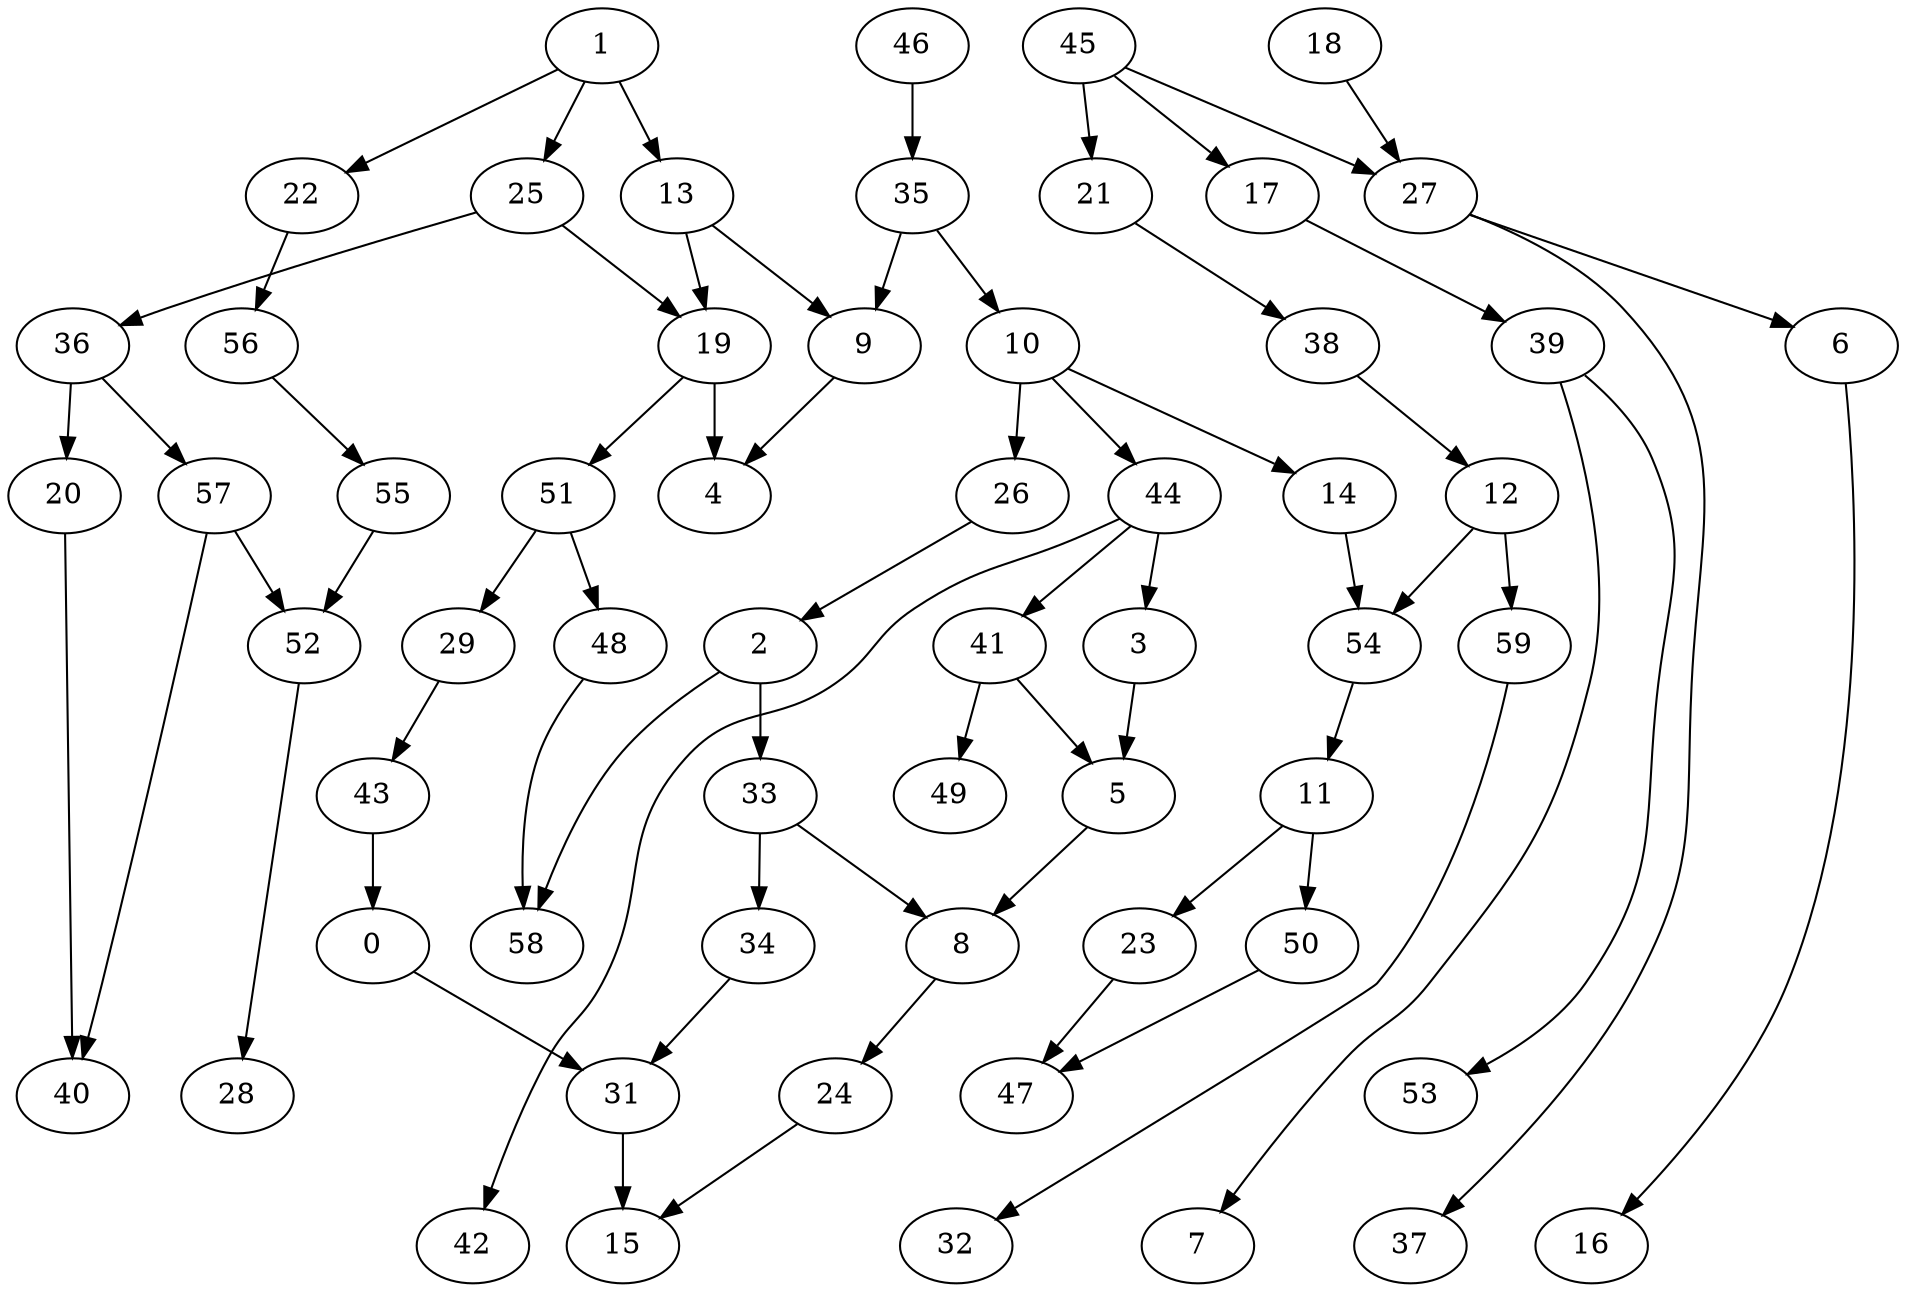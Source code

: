 digraph G {
    0;
    31;
    15;
    1;
    13;
    22;
    25;
    9;
    19;
    56;
    36;
    4;
    51;
    55;
    20;
    57;
    2;
    33;
    58;
    8;
    34;
    24;
    3;
    5;
    6;
    16;
    10;
    14;
    26;
    44;
    54;
    41;
    42;
    11;
    49;
    23;
    50;
    47;
    12;
    59;
    32;
    29;
    48;
    17;
    39;
    7;
    53;
    18;
    27;
    37;
    43;
    40;
    21;
    38;
    52;
    45;
    46;
    35;
    28;
    0 -> 31 [weight=0];
    31 -> 15 [weight=2];
    1 -> 13 [weight=2];
    1 -> 22 [weight=0];
    1 -> 25 [weight=2];
    13 -> 9 [weight=0];
    13 -> 19 [weight=0];
    22 -> 56 [weight=0];
    25 -> 19 [weight=0];
    25 -> 36 [weight=0];
    9 -> 4 [weight=1];
    19 -> 4 [weight=2];
    19 -> 51 [weight=0];
    56 -> 55 [weight=0];
    36 -> 20 [weight=0];
    36 -> 57 [weight=0];
    51 -> 29 [weight=0];
    51 -> 48 [weight=0];
    55 -> 52 [weight=0];
    20 -> 40 [weight=0];
    57 -> 40 [weight=0];
    57 -> 52 [weight=0];
    2 -> 33 [weight=1];
    2 -> 58 [weight=0];
    33 -> 8 [weight=0];
    33 -> 34 [weight=0];
    8 -> 24 [weight=0];
    34 -> 31 [weight=0];
    24 -> 15 [weight=0];
    3 -> 5 [weight=0];
    5 -> 8 [weight=0];
    6 -> 16 [weight=0];
    10 -> 14 [weight=0];
    10 -> 26 [weight=0];
    10 -> 44 [weight=0];
    14 -> 54 [weight=0];
    26 -> 2 [weight=0];
    44 -> 3 [weight=0];
    44 -> 41 [weight=0];
    44 -> 42 [weight=0];
    54 -> 11 [weight=0];
    41 -> 5 [weight=0];
    41 -> 49 [weight=0];
    11 -> 23 [weight=0];
    11 -> 50 [weight=0];
    23 -> 47 [weight=0];
    50 -> 47 [weight=0];
    12 -> 54 [weight=0];
    12 -> 59 [weight=0];
    59 -> 32 [weight=0];
    29 -> 43 [weight=0];
    48 -> 58 [weight=0];
    17 -> 39 [weight=0];
    39 -> 7 [weight=0];
    39 -> 53 [weight=0];
    18 -> 27 [weight=0];
    27 -> 6 [weight=0];
    27 -> 37 [weight=0];
    43 -> 0 [weight=0];
    21 -> 38 [weight=0];
    38 -> 12 [weight=0];
    52 -> 28 [weight=0];
    45 -> 17 [weight=0];
    45 -> 27 [weight=0];
    45 -> 21 [weight=0];
    46 -> 35 [weight=1];
    35 -> 9 [weight=0];
    35 -> 10 [weight=0];
}
